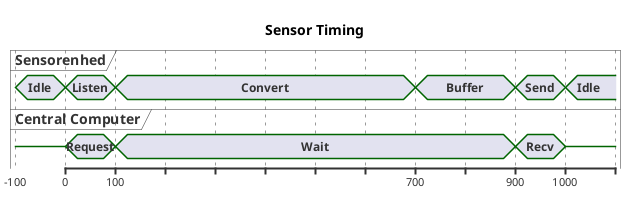 @startuml

title Sensor Timing
concise "Sensorenhed" as SE
concise "Central Computer" as CC

@-100
CC is {-}
SE is Idle
@0
CC is Request
SE is Listen
@100
CC is Wait
SE is Convert
@700
SE is Buffer
@900
SE is Send
CC is Recv
@1000
SE is Idle
CC is {-}

@enduml